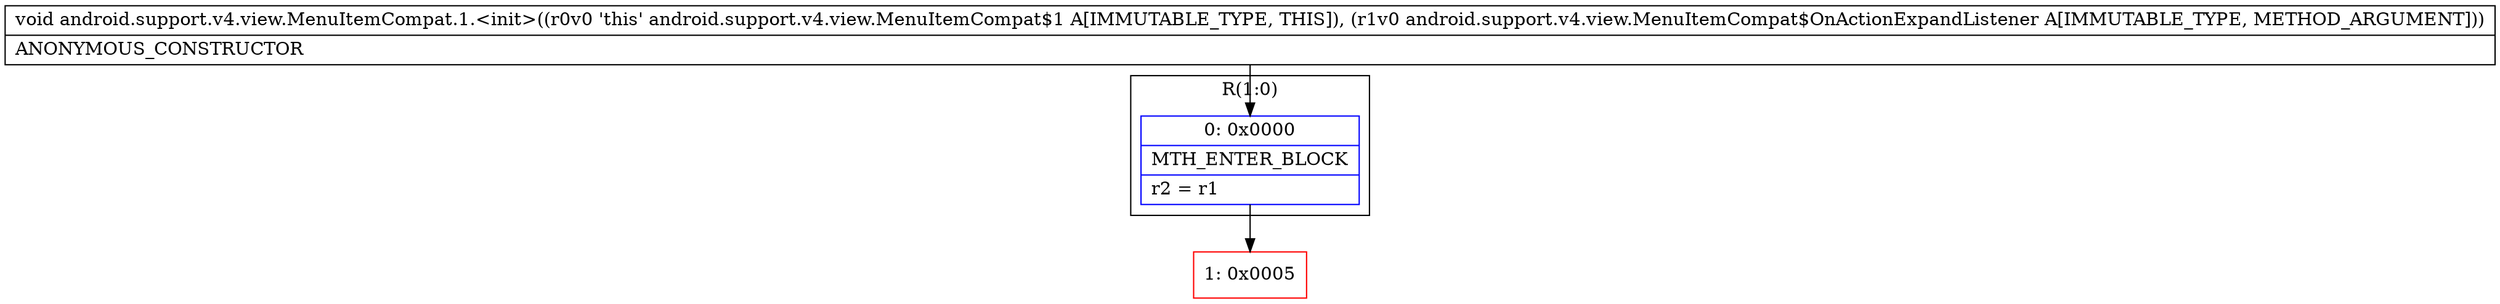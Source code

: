 digraph "CFG forandroid.support.v4.view.MenuItemCompat.1.\<init\>(Landroid\/support\/v4\/view\/MenuItemCompat$OnActionExpandListener;)V" {
subgraph cluster_Region_1623942124 {
label = "R(1:0)";
node [shape=record,color=blue];
Node_0 [shape=record,label="{0\:\ 0x0000|MTH_ENTER_BLOCK\l|r2 = r1\l}"];
}
Node_1 [shape=record,color=red,label="{1\:\ 0x0005}"];
MethodNode[shape=record,label="{void android.support.v4.view.MenuItemCompat.1.\<init\>((r0v0 'this' android.support.v4.view.MenuItemCompat$1 A[IMMUTABLE_TYPE, THIS]), (r1v0 android.support.v4.view.MenuItemCompat$OnActionExpandListener A[IMMUTABLE_TYPE, METHOD_ARGUMENT]))  | ANONYMOUS_CONSTRUCTOR\l}"];
MethodNode -> Node_0;
Node_0 -> Node_1;
}

